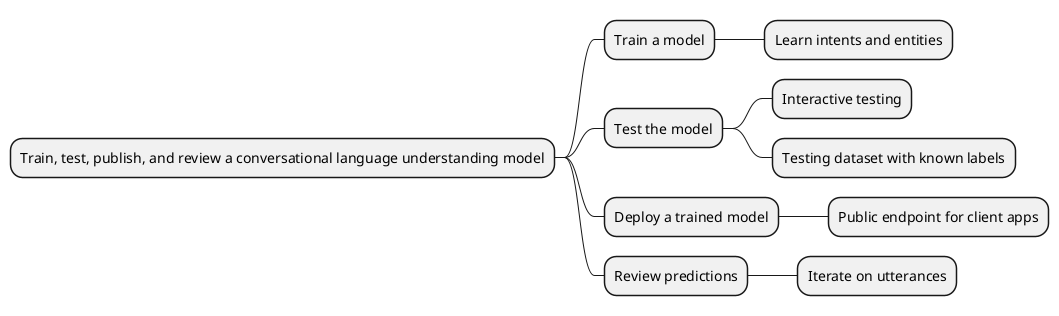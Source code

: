 @startmindmap
* Train, test, publish, and review a conversational language understanding model
** Train a model
*** Learn intents and entities
** Test the model
*** Interactive testing
*** Testing dataset with known labels
** Deploy a trained model
*** Public endpoint for client apps
** Review predictions
*** Iterate on utterances
@endmindmap